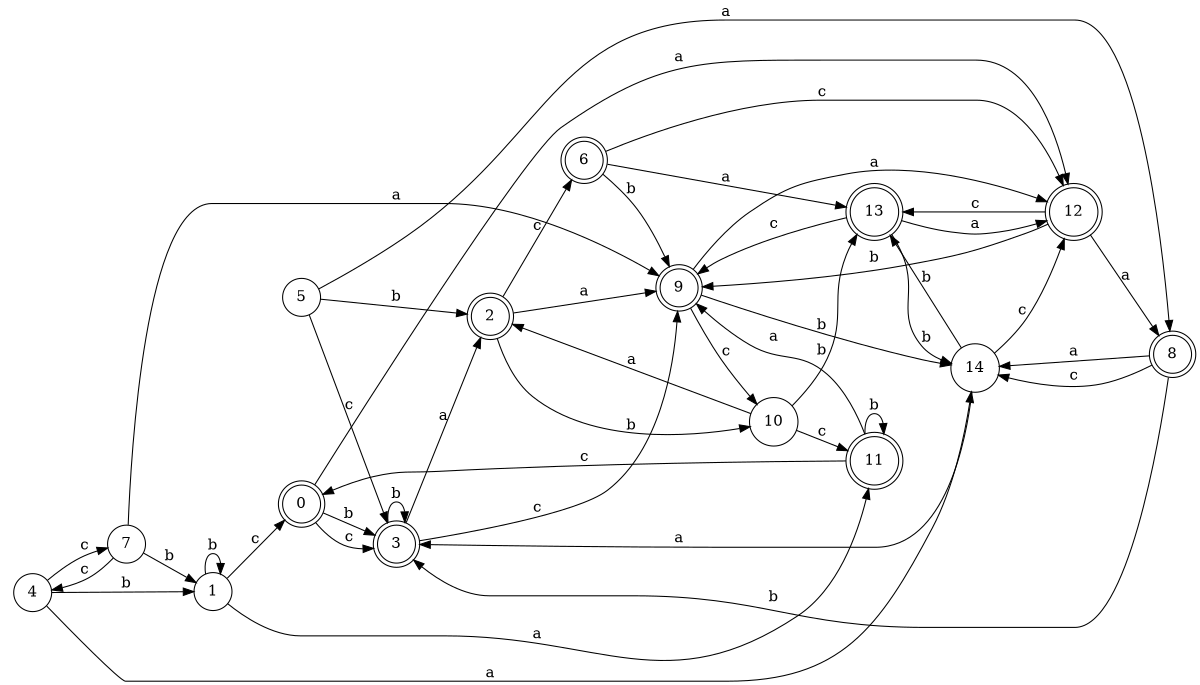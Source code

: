 digraph n12_4 {
__start0 [label="" shape="none"];

rankdir=LR;
size="8,5";

s0 [style="rounded,filled", color="black", fillcolor="white" shape="doublecircle", label="0"];
s1 [style="filled", color="black", fillcolor="white" shape="circle", label="1"];
s2 [style="rounded,filled", color="black", fillcolor="white" shape="doublecircle", label="2"];
s3 [style="rounded,filled", color="black", fillcolor="white" shape="doublecircle", label="3"];
s4 [style="filled", color="black", fillcolor="white" shape="circle", label="4"];
s5 [style="filled", color="black", fillcolor="white" shape="circle", label="5"];
s6 [style="rounded,filled", color="black", fillcolor="white" shape="doublecircle", label="6"];
s7 [style="filled", color="black", fillcolor="white" shape="circle", label="7"];
s8 [style="rounded,filled", color="black", fillcolor="white" shape="doublecircle", label="8"];
s9 [style="rounded,filled", color="black", fillcolor="white" shape="doublecircle", label="9"];
s10 [style="filled", color="black", fillcolor="white" shape="circle", label="10"];
s11 [style="rounded,filled", color="black", fillcolor="white" shape="doublecircle", label="11"];
s12 [style="rounded,filled", color="black", fillcolor="white" shape="doublecircle", label="12"];
s13 [style="rounded,filled", color="black", fillcolor="white" shape="doublecircle", label="13"];
s14 [style="filled", color="black", fillcolor="white" shape="circle", label="14"];
s0 -> s12 [label="a"];
s0 -> s3 [label="b"];
s0 -> s3 [label="c"];
s1 -> s11 [label="a"];
s1 -> s1 [label="b"];
s1 -> s0 [label="c"];
s2 -> s9 [label="a"];
s2 -> s10 [label="b"];
s2 -> s6 [label="c"];
s3 -> s2 [label="a"];
s3 -> s3 [label="b"];
s3 -> s9 [label="c"];
s4 -> s14 [label="a"];
s4 -> s1 [label="b"];
s4 -> s7 [label="c"];
s5 -> s8 [label="a"];
s5 -> s2 [label="b"];
s5 -> s3 [label="c"];
s6 -> s13 [label="a"];
s6 -> s9 [label="b"];
s6 -> s12 [label="c"];
s7 -> s9 [label="a"];
s7 -> s1 [label="b"];
s7 -> s4 [label="c"];
s8 -> s14 [label="a"];
s8 -> s3 [label="b"];
s8 -> s14 [label="c"];
s9 -> s12 [label="a"];
s9 -> s14 [label="b"];
s9 -> s10 [label="c"];
s10 -> s2 [label="a"];
s10 -> s13 [label="b"];
s10 -> s11 [label="c"];
s11 -> s9 [label="a"];
s11 -> s11 [label="b"];
s11 -> s0 [label="c"];
s12 -> s8 [label="a"];
s12 -> s9 [label="b"];
s12 -> s13 [label="c"];
s13 -> s12 [label="a"];
s13 -> s14 [label="b"];
s13 -> s9 [label="c"];
s14 -> s3 [label="a"];
s14 -> s13 [label="b"];
s14 -> s12 [label="c"];

}